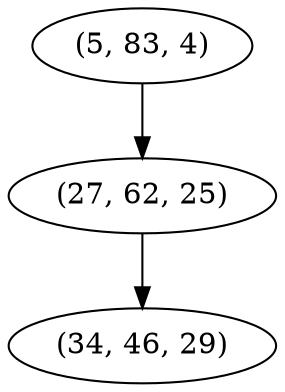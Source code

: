 digraph tree {
    "(5, 83, 4)";
    "(27, 62, 25)";
    "(34, 46, 29)";
    "(5, 83, 4)" -> "(27, 62, 25)";
    "(27, 62, 25)" -> "(34, 46, 29)";
}

